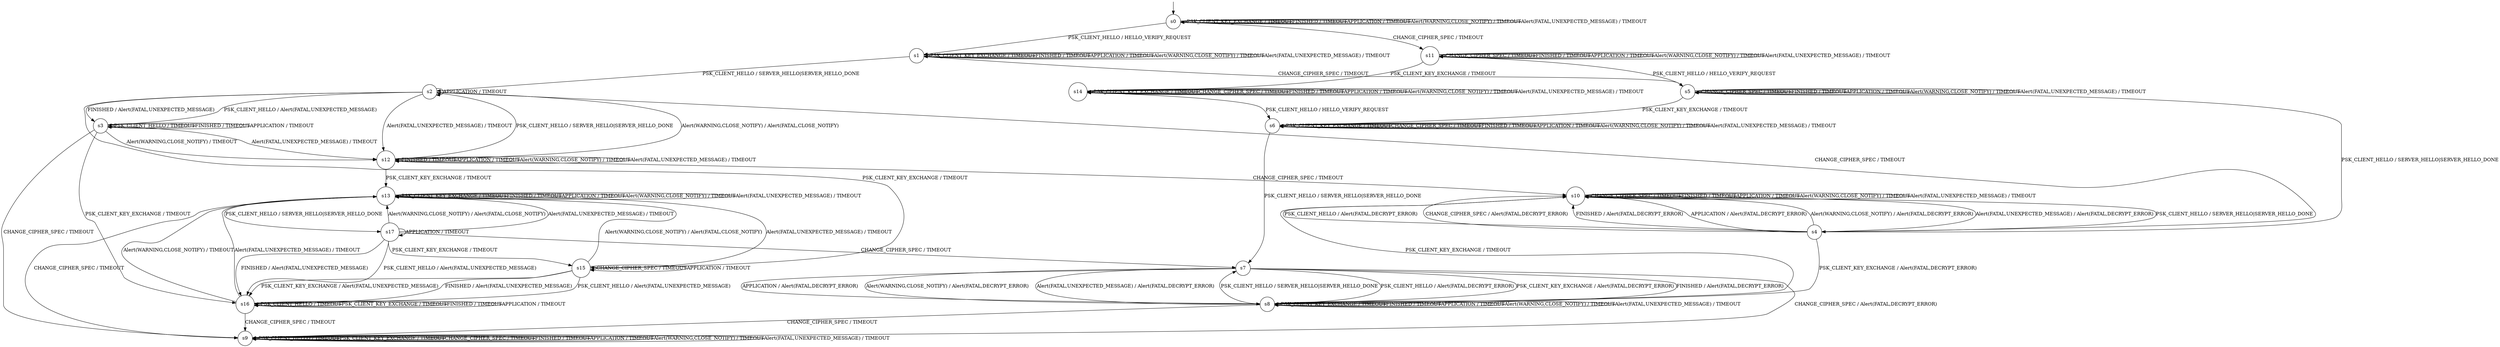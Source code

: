 digraph g {

	s0 [shape="circle" label="s0"];
	s1 [shape="circle" label="s1"];
	s2 [shape="circle" label="s2"];
	s3 [shape="circle" label="s3"];
	s4 [shape="circle" label="s4"];
	s5 [shape="circle" label="s5"];
	s6 [shape="circle" label="s6"];
	s7 [shape="circle" label="s7"];
	s8 [shape="circle" label="s8"];
	s9 [shape="circle" label="s9"];
	s10 [shape="circle" label="s10"];
	s11 [shape="circle" label="s11"];
	s12 [shape="circle" label="s12"];
	s13 [shape="circle" label="s13"];
	s14 [shape="circle" label="s14"];
	s15 [shape="circle" label="s15"];
	s16 [shape="circle" label="s16"];
	s17 [shape="circle" label="s17"];
	s0 -> s1 [label="PSK_CLIENT_HELLO / HELLO_VERIFY_REQUEST"];
	s0 -> s0 [label="PSK_CLIENT_KEY_EXCHANGE / TIMEOUT"];
	s0 -> s11 [label="CHANGE_CIPHER_SPEC / TIMEOUT"];
	s0 -> s0 [label="FINISHED / TIMEOUT"];
	s0 -> s0 [label="APPLICATION / TIMEOUT"];
	s0 -> s0 [label="Alert(WARNING,CLOSE_NOTIFY) / TIMEOUT"];
	s0 -> s0 [label="Alert(FATAL,UNEXPECTED_MESSAGE) / TIMEOUT"];
	s1 -> s2 [label="PSK_CLIENT_HELLO / SERVER_HELLO|SERVER_HELLO_DONE"];
	s1 -> s1 [label="PSK_CLIENT_KEY_EXCHANGE / TIMEOUT"];
	s1 -> s5 [label="CHANGE_CIPHER_SPEC / TIMEOUT"];
	s1 -> s1 [label="FINISHED / TIMEOUT"];
	s1 -> s1 [label="APPLICATION / TIMEOUT"];
	s1 -> s1 [label="Alert(WARNING,CLOSE_NOTIFY) / TIMEOUT"];
	s1 -> s1 [label="Alert(FATAL,UNEXPECTED_MESSAGE) / TIMEOUT"];
	s2 -> s3 [label="PSK_CLIENT_HELLO / Alert(FATAL,UNEXPECTED_MESSAGE)"];
	s2 -> s15 [label="PSK_CLIENT_KEY_EXCHANGE / TIMEOUT"];
	s2 -> s4 [label="CHANGE_CIPHER_SPEC / TIMEOUT"];
	s2 -> s3 [label="FINISHED / Alert(FATAL,UNEXPECTED_MESSAGE)"];
	s2 -> s2 [label="APPLICATION / TIMEOUT"];
	s2 -> s12 [label="Alert(WARNING,CLOSE_NOTIFY) / Alert(FATAL,CLOSE_NOTIFY)"];
	s2 -> s12 [label="Alert(FATAL,UNEXPECTED_MESSAGE) / TIMEOUT"];
	s3 -> s3 [label="PSK_CLIENT_HELLO / TIMEOUT"];
	s3 -> s16 [label="PSK_CLIENT_KEY_EXCHANGE / TIMEOUT"];
	s3 -> s9 [label="CHANGE_CIPHER_SPEC / TIMEOUT"];
	s3 -> s3 [label="FINISHED / TIMEOUT"];
	s3 -> s3 [label="APPLICATION / TIMEOUT"];
	s3 -> s12 [label="Alert(WARNING,CLOSE_NOTIFY) / TIMEOUT"];
	s3 -> s12 [label="Alert(FATAL,UNEXPECTED_MESSAGE) / TIMEOUT"];
	s4 -> s10 [label="PSK_CLIENT_HELLO / Alert(FATAL,DECRYPT_ERROR)"];
	s4 -> s8 [label="PSK_CLIENT_KEY_EXCHANGE / Alert(FATAL,DECRYPT_ERROR)"];
	s4 -> s10 [label="CHANGE_CIPHER_SPEC / Alert(FATAL,DECRYPT_ERROR)"];
	s4 -> s10 [label="FINISHED / Alert(FATAL,DECRYPT_ERROR)"];
	s4 -> s10 [label="APPLICATION / Alert(FATAL,DECRYPT_ERROR)"];
	s4 -> s10 [label="Alert(WARNING,CLOSE_NOTIFY) / Alert(FATAL,DECRYPT_ERROR)"];
	s4 -> s10 [label="Alert(FATAL,UNEXPECTED_MESSAGE) / Alert(FATAL,DECRYPT_ERROR)"];
	s5 -> s4 [label="PSK_CLIENT_HELLO / SERVER_HELLO|SERVER_HELLO_DONE"];
	s5 -> s6 [label="PSK_CLIENT_KEY_EXCHANGE / TIMEOUT"];
	s5 -> s5 [label="CHANGE_CIPHER_SPEC / TIMEOUT"];
	s5 -> s5 [label="FINISHED / TIMEOUT"];
	s5 -> s5 [label="APPLICATION / TIMEOUT"];
	s5 -> s5 [label="Alert(WARNING,CLOSE_NOTIFY) / TIMEOUT"];
	s5 -> s5 [label="Alert(FATAL,UNEXPECTED_MESSAGE) / TIMEOUT"];
	s6 -> s7 [label="PSK_CLIENT_HELLO / SERVER_HELLO|SERVER_HELLO_DONE"];
	s6 -> s6 [label="PSK_CLIENT_KEY_EXCHANGE / TIMEOUT"];
	s6 -> s6 [label="CHANGE_CIPHER_SPEC / TIMEOUT"];
	s6 -> s6 [label="FINISHED / TIMEOUT"];
	s6 -> s6 [label="APPLICATION / TIMEOUT"];
	s6 -> s6 [label="Alert(WARNING,CLOSE_NOTIFY) / TIMEOUT"];
	s6 -> s6 [label="Alert(FATAL,UNEXPECTED_MESSAGE) / TIMEOUT"];
	s7 -> s8 [label="PSK_CLIENT_HELLO / Alert(FATAL,DECRYPT_ERROR)"];
	s7 -> s8 [label="PSK_CLIENT_KEY_EXCHANGE / Alert(FATAL,DECRYPT_ERROR)"];
	s7 -> s9 [label="CHANGE_CIPHER_SPEC / Alert(FATAL,DECRYPT_ERROR)"];
	s7 -> s8 [label="FINISHED / Alert(FATAL,DECRYPT_ERROR)"];
	s7 -> s8 [label="APPLICATION / Alert(FATAL,DECRYPT_ERROR)"];
	s7 -> s8 [label="Alert(WARNING,CLOSE_NOTIFY) / Alert(FATAL,DECRYPT_ERROR)"];
	s7 -> s8 [label="Alert(FATAL,UNEXPECTED_MESSAGE) / Alert(FATAL,DECRYPT_ERROR)"];
	s8 -> s7 [label="PSK_CLIENT_HELLO / SERVER_HELLO|SERVER_HELLO_DONE"];
	s8 -> s8 [label="PSK_CLIENT_KEY_EXCHANGE / TIMEOUT"];
	s8 -> s9 [label="CHANGE_CIPHER_SPEC / TIMEOUT"];
	s8 -> s8 [label="FINISHED / TIMEOUT"];
	s8 -> s8 [label="APPLICATION / TIMEOUT"];
	s8 -> s8 [label="Alert(WARNING,CLOSE_NOTIFY) / TIMEOUT"];
	s8 -> s8 [label="Alert(FATAL,UNEXPECTED_MESSAGE) / TIMEOUT"];
	s9 -> s9 [label="PSK_CLIENT_HELLO / TIMEOUT"];
	s9 -> s9 [label="PSK_CLIENT_KEY_EXCHANGE / TIMEOUT"];
	s9 -> s9 [label="CHANGE_CIPHER_SPEC / TIMEOUT"];
	s9 -> s9 [label="FINISHED / TIMEOUT"];
	s9 -> s9 [label="APPLICATION / TIMEOUT"];
	s9 -> s9 [label="Alert(WARNING,CLOSE_NOTIFY) / TIMEOUT"];
	s9 -> s9 [label="Alert(FATAL,UNEXPECTED_MESSAGE) / TIMEOUT"];
	s10 -> s4 [label="PSK_CLIENT_HELLO / SERVER_HELLO|SERVER_HELLO_DONE"];
	s10 -> s8 [label="PSK_CLIENT_KEY_EXCHANGE / TIMEOUT"];
	s10 -> s10 [label="CHANGE_CIPHER_SPEC / TIMEOUT"];
	s10 -> s10 [label="FINISHED / TIMEOUT"];
	s10 -> s10 [label="APPLICATION / TIMEOUT"];
	s10 -> s10 [label="Alert(WARNING,CLOSE_NOTIFY) / TIMEOUT"];
	s10 -> s10 [label="Alert(FATAL,UNEXPECTED_MESSAGE) / TIMEOUT"];
	s11 -> s5 [label="PSK_CLIENT_HELLO / HELLO_VERIFY_REQUEST"];
	s11 -> s14 [label="PSK_CLIENT_KEY_EXCHANGE / TIMEOUT"];
	s11 -> s11 [label="CHANGE_CIPHER_SPEC / TIMEOUT"];
	s11 -> s11 [label="FINISHED / TIMEOUT"];
	s11 -> s11 [label="APPLICATION / TIMEOUT"];
	s11 -> s11 [label="Alert(WARNING,CLOSE_NOTIFY) / TIMEOUT"];
	s11 -> s11 [label="Alert(FATAL,UNEXPECTED_MESSAGE) / TIMEOUT"];
	s12 -> s2 [label="PSK_CLIENT_HELLO / SERVER_HELLO|SERVER_HELLO_DONE"];
	s12 -> s13 [label="PSK_CLIENT_KEY_EXCHANGE / TIMEOUT"];
	s12 -> s10 [label="CHANGE_CIPHER_SPEC / TIMEOUT"];
	s12 -> s12 [label="FINISHED / TIMEOUT"];
	s12 -> s12 [label="APPLICATION / TIMEOUT"];
	s12 -> s12 [label="Alert(WARNING,CLOSE_NOTIFY) / TIMEOUT"];
	s12 -> s12 [label="Alert(FATAL,UNEXPECTED_MESSAGE) / TIMEOUT"];
	s13 -> s17 [label="PSK_CLIENT_HELLO / SERVER_HELLO|SERVER_HELLO_DONE"];
	s13 -> s13 [label="PSK_CLIENT_KEY_EXCHANGE / TIMEOUT"];
	s13 -> s9 [label="CHANGE_CIPHER_SPEC / TIMEOUT"];
	s13 -> s13 [label="FINISHED / TIMEOUT"];
	s13 -> s13 [label="APPLICATION / TIMEOUT"];
	s13 -> s13 [label="Alert(WARNING,CLOSE_NOTIFY) / TIMEOUT"];
	s13 -> s13 [label="Alert(FATAL,UNEXPECTED_MESSAGE) / TIMEOUT"];
	s14 -> s6 [label="PSK_CLIENT_HELLO / HELLO_VERIFY_REQUEST"];
	s14 -> s14 [label="PSK_CLIENT_KEY_EXCHANGE / TIMEOUT"];
	s14 -> s14 [label="CHANGE_CIPHER_SPEC / TIMEOUT"];
	s14 -> s14 [label="FINISHED / TIMEOUT"];
	s14 -> s14 [label="APPLICATION / TIMEOUT"];
	s14 -> s14 [label="Alert(WARNING,CLOSE_NOTIFY) / TIMEOUT"];
	s14 -> s14 [label="Alert(FATAL,UNEXPECTED_MESSAGE) / TIMEOUT"];
	s15 -> s16 [label="PSK_CLIENT_HELLO / Alert(FATAL,UNEXPECTED_MESSAGE)"];
	s15 -> s16 [label="PSK_CLIENT_KEY_EXCHANGE / Alert(FATAL,UNEXPECTED_MESSAGE)"];
	s15 -> s15 [label="CHANGE_CIPHER_SPEC / TIMEOUT"];
	s15 -> s16 [label="FINISHED / Alert(FATAL,UNEXPECTED_MESSAGE)"];
	s15 -> s15 [label="APPLICATION / TIMEOUT"];
	s15 -> s13 [label="Alert(WARNING,CLOSE_NOTIFY) / Alert(FATAL,CLOSE_NOTIFY)"];
	s15 -> s13 [label="Alert(FATAL,UNEXPECTED_MESSAGE) / TIMEOUT"];
	s16 -> s16 [label="PSK_CLIENT_HELLO / TIMEOUT"];
	s16 -> s16 [label="PSK_CLIENT_KEY_EXCHANGE / TIMEOUT"];
	s16 -> s9 [label="CHANGE_CIPHER_SPEC / TIMEOUT"];
	s16 -> s16 [label="FINISHED / TIMEOUT"];
	s16 -> s16 [label="APPLICATION / TIMEOUT"];
	s16 -> s13 [label="Alert(WARNING,CLOSE_NOTIFY) / TIMEOUT"];
	s16 -> s13 [label="Alert(FATAL,UNEXPECTED_MESSAGE) / TIMEOUT"];
	s17 -> s16 [label="PSK_CLIENT_HELLO / Alert(FATAL,UNEXPECTED_MESSAGE)"];
	s17 -> s15 [label="PSK_CLIENT_KEY_EXCHANGE / TIMEOUT"];
	s17 -> s7 [label="CHANGE_CIPHER_SPEC / TIMEOUT"];
	s17 -> s16 [label="FINISHED / Alert(FATAL,UNEXPECTED_MESSAGE)"];
	s17 -> s17 [label="APPLICATION / TIMEOUT"];
	s17 -> s13 [label="Alert(WARNING,CLOSE_NOTIFY) / Alert(FATAL,CLOSE_NOTIFY)"];
	s17 -> s13 [label="Alert(FATAL,UNEXPECTED_MESSAGE) / TIMEOUT"];

__start0 [label="" shape="none" width="0" height="0"];
__start0 -> s0;

}
